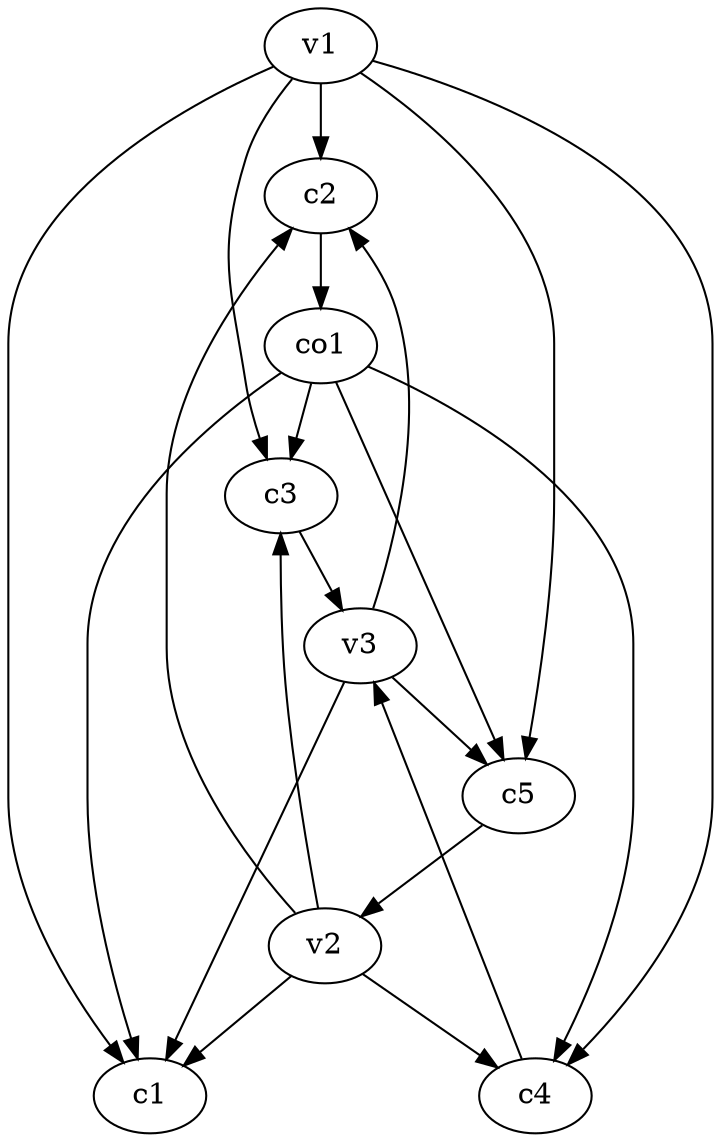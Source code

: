 strict digraph  {
c1;
c2;
c3;
c4;
c5;
v1;
v2;
v3;
co1;
c2 -> co1  [weight=1];
c3 -> v3  [weight=1];
c4 -> v3  [weight=1];
c5 -> v2  [weight=1];
v1 -> c1  [weight=1];
v1 -> c3  [weight=1];
v1 -> c2  [weight=1];
v1 -> c4  [weight=1];
v1 -> c5  [weight=1];
v2 -> c4  [weight=1];
v2 -> c2  [weight=1];
v2 -> c1  [weight=1];
v2 -> c3  [weight=1];
v3 -> c1  [weight=1];
v3 -> c2  [weight=1];
v3 -> c5  [weight=1];
co1 -> c5  [weight=1];
co1 -> c1  [weight=1];
co1 -> c4  [weight=1];
co1 -> c3  [weight=1];
}
